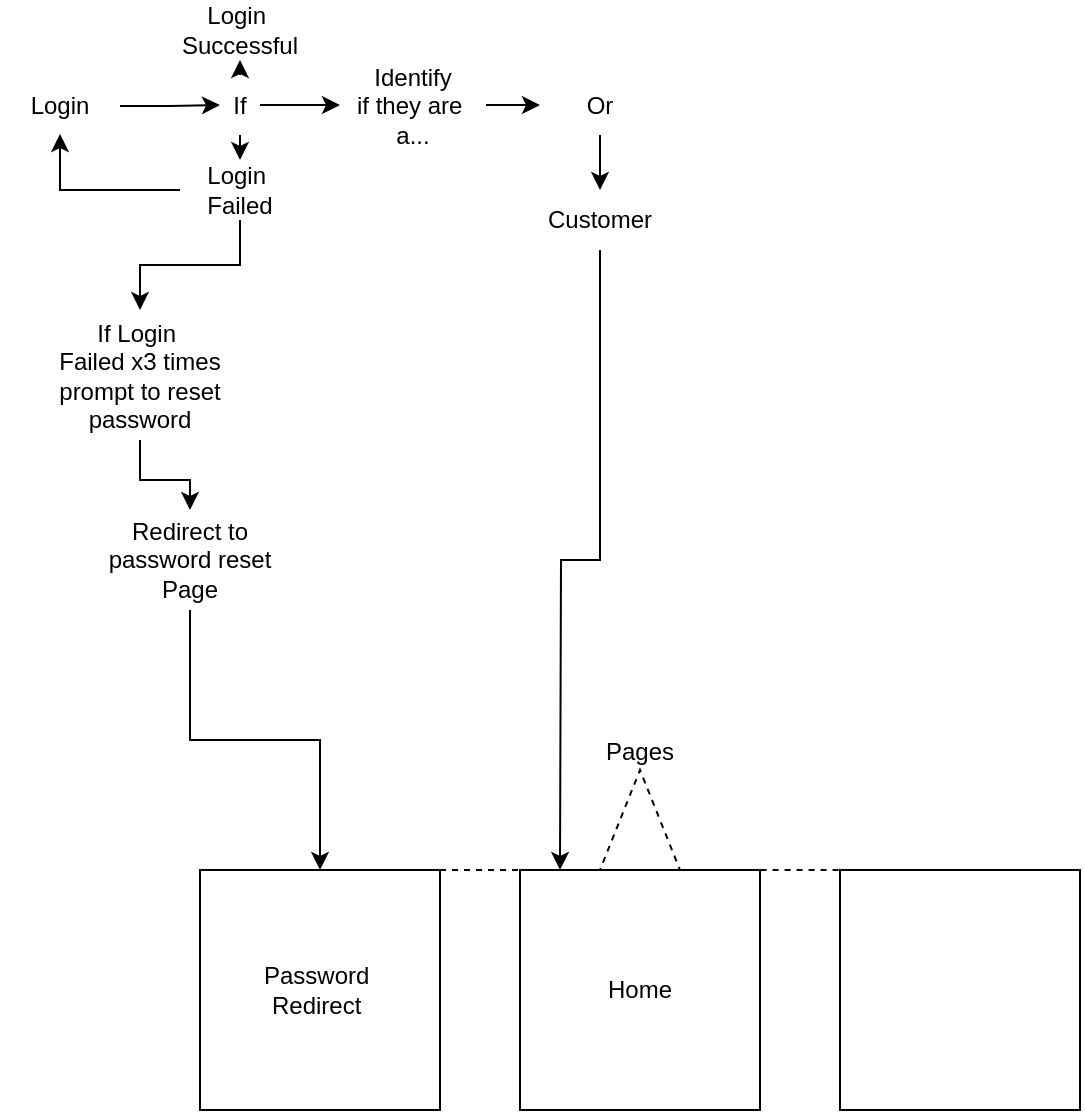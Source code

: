 <mxfile version="20.6.0" type="github">
  <diagram id="t_bRf5nmpINgXacCX_1j" name="Page-1">
    <mxGraphModel dx="1203" dy="671" grid="1" gridSize="10" guides="1" tooltips="1" connect="1" arrows="1" fold="1" page="1" pageScale="1" pageWidth="850" pageHeight="1100" math="0" shadow="0">
      <root>
        <mxCell id="0" />
        <mxCell id="1" parent="0" />
        <mxCell id="7JcRBsNAkTVgppiOHkhz-14" style="edgeStyle=orthogonalEdgeStyle;rounded=0;orthogonalLoop=1;jettySize=auto;html=1;exitX=1;exitY=0.5;exitDx=0;exitDy=0;entryX=0;entryY=0.5;entryDx=0;entryDy=0;" edge="1" parent="1" source="0Pm57n_Jy9ew2opXhX-h-3" target="0Pm57n_Jy9ew2opXhX-h-14">
          <mxGeometry relative="1" as="geometry" />
        </mxCell>
        <mxCell id="0Pm57n_Jy9ew2opXhX-h-3" value="Login" style="text;html=1;strokeColor=none;fillColor=none;align=center;verticalAlign=middle;whiteSpace=wrap;rounded=0;" parent="1" vertex="1">
          <mxGeometry x="140" y="164" width="60" height="28" as="geometry" />
        </mxCell>
        <mxCell id="0Pm57n_Jy9ew2opXhX-h-5" value="Login&amp;nbsp;&lt;br&gt;Successful" style="text;html=1;strokeColor=none;fillColor=none;align=center;verticalAlign=middle;whiteSpace=wrap;rounded=0;" parent="1" vertex="1">
          <mxGeometry x="230" y="125" width="60" height="30" as="geometry" />
        </mxCell>
        <mxCell id="7JcRBsNAkTVgppiOHkhz-26" style="edgeStyle=orthogonalEdgeStyle;rounded=0;orthogonalLoop=1;jettySize=auto;html=1;exitX=0;exitY=0.5;exitDx=0;exitDy=0;entryX=0.5;entryY=1;entryDx=0;entryDy=0;" edge="1" parent="1" source="0Pm57n_Jy9ew2opXhX-h-6" target="0Pm57n_Jy9ew2opXhX-h-3">
          <mxGeometry relative="1" as="geometry" />
        </mxCell>
        <mxCell id="7JcRBsNAkTVgppiOHkhz-27" style="edgeStyle=orthogonalEdgeStyle;rounded=0;orthogonalLoop=1;jettySize=auto;html=1;exitX=0.5;exitY=1;exitDx=0;exitDy=0;entryX=0.5;entryY=0;entryDx=0;entryDy=0;" edge="1" parent="1" source="0Pm57n_Jy9ew2opXhX-h-6" target="7JcRBsNAkTVgppiOHkhz-3">
          <mxGeometry relative="1" as="geometry" />
        </mxCell>
        <mxCell id="0Pm57n_Jy9ew2opXhX-h-6" value="Login&amp;nbsp;&lt;br&gt;Failed" style="text;html=1;strokeColor=none;fillColor=none;align=center;verticalAlign=middle;whiteSpace=wrap;rounded=0;" parent="1" vertex="1">
          <mxGeometry x="230" y="205" width="60" height="30" as="geometry" />
        </mxCell>
        <mxCell id="7JcRBsNAkTVgppiOHkhz-16" style="edgeStyle=orthogonalEdgeStyle;rounded=0;orthogonalLoop=1;jettySize=auto;html=1;exitX=0.5;exitY=1;exitDx=0;exitDy=0;entryX=0.5;entryY=0;entryDx=0;entryDy=0;" edge="1" parent="1" source="0Pm57n_Jy9ew2opXhX-h-14" target="0Pm57n_Jy9ew2opXhX-h-6">
          <mxGeometry relative="1" as="geometry" />
        </mxCell>
        <mxCell id="7JcRBsNAkTVgppiOHkhz-17" style="edgeStyle=orthogonalEdgeStyle;rounded=0;orthogonalLoop=1;jettySize=auto;html=1;exitX=0.5;exitY=0;exitDx=0;exitDy=0;entryX=0.5;entryY=1;entryDx=0;entryDy=0;" edge="1" parent="1" source="0Pm57n_Jy9ew2opXhX-h-14" target="0Pm57n_Jy9ew2opXhX-h-5">
          <mxGeometry relative="1" as="geometry" />
        </mxCell>
        <mxCell id="7JcRBsNAkTVgppiOHkhz-20" style="edgeStyle=orthogonalEdgeStyle;rounded=0;orthogonalLoop=1;jettySize=auto;html=1;exitX=1;exitY=0.5;exitDx=0;exitDy=0;entryX=0;entryY=0.5;entryDx=0;entryDy=0;" edge="1" parent="1" source="0Pm57n_Jy9ew2opXhX-h-14" target="0Pm57n_Jy9ew2opXhX-h-22">
          <mxGeometry relative="1" as="geometry" />
        </mxCell>
        <mxCell id="0Pm57n_Jy9ew2opXhX-h-14" value="If" style="text;html=1;strokeColor=none;fillColor=none;align=center;verticalAlign=middle;whiteSpace=wrap;rounded=0;" parent="1" vertex="1">
          <mxGeometry x="250" y="162.5" width="20" height="30" as="geometry" />
        </mxCell>
        <mxCell id="7JcRBsNAkTVgppiOHkhz-21" style="edgeStyle=orthogonalEdgeStyle;rounded=0;orthogonalLoop=1;jettySize=auto;html=1;exitX=1;exitY=0.5;exitDx=0;exitDy=0;entryX=0;entryY=0.5;entryDx=0;entryDy=0;" edge="1" parent="1" source="0Pm57n_Jy9ew2opXhX-h-22" target="7JcRBsNAkTVgppiOHkhz-8">
          <mxGeometry relative="1" as="geometry" />
        </mxCell>
        <mxCell id="0Pm57n_Jy9ew2opXhX-h-22" value="Identify&lt;br&gt;if they are&amp;nbsp; a..." style="text;html=1;strokeColor=none;fillColor=none;align=center;verticalAlign=middle;whiteSpace=wrap;rounded=0;" parent="1" vertex="1">
          <mxGeometry x="310" y="155" width="73" height="45" as="geometry" />
        </mxCell>
        <mxCell id="7JcRBsNAkTVgppiOHkhz-24" style="edgeStyle=orthogonalEdgeStyle;rounded=0;orthogonalLoop=1;jettySize=auto;html=1;exitX=0.5;exitY=1;exitDx=0;exitDy=0;" edge="1" parent="1" source="7JcRBsNAkTVgppiOHkhz-1">
          <mxGeometry relative="1" as="geometry">
            <mxPoint x="420" y="560" as="targetPoint" />
          </mxGeometry>
        </mxCell>
        <mxCell id="7JcRBsNAkTVgppiOHkhz-1" value="Customer" style="text;html=1;strokeColor=none;fillColor=none;align=center;verticalAlign=middle;whiteSpace=wrap;rounded=0;" vertex="1" parent="1">
          <mxGeometry x="410" y="220" width="60" height="30" as="geometry" />
        </mxCell>
        <mxCell id="7JcRBsNAkTVgppiOHkhz-25" style="edgeStyle=orthogonalEdgeStyle;rounded=0;orthogonalLoop=1;jettySize=auto;html=1;exitX=0.5;exitY=1;exitDx=0;exitDy=0;entryX=0.5;entryY=0;entryDx=0;entryDy=0;" edge="1" parent="1" source="7JcRBsNAkTVgppiOHkhz-3" target="7JcRBsNAkTVgppiOHkhz-5">
          <mxGeometry relative="1" as="geometry" />
        </mxCell>
        <mxCell id="7JcRBsNAkTVgppiOHkhz-3" value="If Login&amp;nbsp;&lt;br&gt;Failed x3 times prompt to reset password" style="text;html=1;strokeColor=none;fillColor=none;align=center;verticalAlign=middle;whiteSpace=wrap;rounded=0;" vertex="1" parent="1">
          <mxGeometry x="160" y="280" width="100" height="65" as="geometry" />
        </mxCell>
        <mxCell id="7JcRBsNAkTVgppiOHkhz-18" style="edgeStyle=orthogonalEdgeStyle;rounded=0;orthogonalLoop=1;jettySize=auto;html=1;exitX=0.5;exitY=1;exitDx=0;exitDy=0;entryX=0.5;entryY=0;entryDx=0;entryDy=0;" edge="1" parent="1" source="7JcRBsNAkTVgppiOHkhz-5" target="7JcRBsNAkTVgppiOHkhz-10">
          <mxGeometry relative="1" as="geometry" />
        </mxCell>
        <mxCell id="7JcRBsNAkTVgppiOHkhz-5" value="Redirect to password reset Page" style="text;html=1;strokeColor=none;fillColor=none;align=center;verticalAlign=middle;whiteSpace=wrap;rounded=0;" vertex="1" parent="1">
          <mxGeometry x="180" y="380" width="110" height="50" as="geometry" />
        </mxCell>
        <mxCell id="7JcRBsNAkTVgppiOHkhz-22" style="edgeStyle=orthogonalEdgeStyle;rounded=0;orthogonalLoop=1;jettySize=auto;html=1;exitX=0.5;exitY=1;exitDx=0;exitDy=0;entryX=0.5;entryY=0;entryDx=0;entryDy=0;" edge="1" parent="1" source="7JcRBsNAkTVgppiOHkhz-8" target="7JcRBsNAkTVgppiOHkhz-1">
          <mxGeometry relative="1" as="geometry" />
        </mxCell>
        <mxCell id="7JcRBsNAkTVgppiOHkhz-8" value="Or" style="text;html=1;strokeColor=none;fillColor=none;align=center;verticalAlign=middle;whiteSpace=wrap;rounded=0;" vertex="1" parent="1">
          <mxGeometry x="410" y="162.5" width="60" height="30" as="geometry" />
        </mxCell>
        <mxCell id="7JcRBsNAkTVgppiOHkhz-9" value="Pages" style="text;html=1;strokeColor=none;fillColor=none;align=center;verticalAlign=middle;whiteSpace=wrap;rounded=0;" vertex="1" parent="1">
          <mxGeometry x="430" y="486" width="60" height="30" as="geometry" />
        </mxCell>
        <mxCell id="7JcRBsNAkTVgppiOHkhz-10" value="Password&amp;nbsp;&lt;br&gt;Redirect&amp;nbsp;" style="whiteSpace=wrap;html=1;aspect=fixed;" vertex="1" parent="1">
          <mxGeometry x="240" y="560" width="120" height="120" as="geometry" />
        </mxCell>
        <mxCell id="7JcRBsNAkTVgppiOHkhz-11" value="Home" style="whiteSpace=wrap;html=1;aspect=fixed;" vertex="1" parent="1">
          <mxGeometry x="400" y="560" width="120" height="120" as="geometry" />
        </mxCell>
        <mxCell id="7JcRBsNAkTVgppiOHkhz-12" value="" style="whiteSpace=wrap;html=1;aspect=fixed;" vertex="1" parent="1">
          <mxGeometry x="560" y="560" width="120" height="120" as="geometry" />
        </mxCell>
        <mxCell id="7JcRBsNAkTVgppiOHkhz-19" value="" style="endArrow=none;dashed=1;html=1;rounded=0;exitX=0;exitY=0;exitDx=0;exitDy=0;entryX=1;entryY=0;entryDx=0;entryDy=0;" edge="1" parent="1" source="7JcRBsNAkTVgppiOHkhz-10" target="7JcRBsNAkTVgppiOHkhz-12">
          <mxGeometry width="50" height="50" relative="1" as="geometry">
            <mxPoint x="560" y="410" as="sourcePoint" />
            <mxPoint x="610" y="360" as="targetPoint" />
            <Array as="points">
              <mxPoint x="440" y="560" />
              <mxPoint x="460" y="510" />
              <mxPoint x="480" y="560" />
            </Array>
          </mxGeometry>
        </mxCell>
      </root>
    </mxGraphModel>
  </diagram>
</mxfile>
